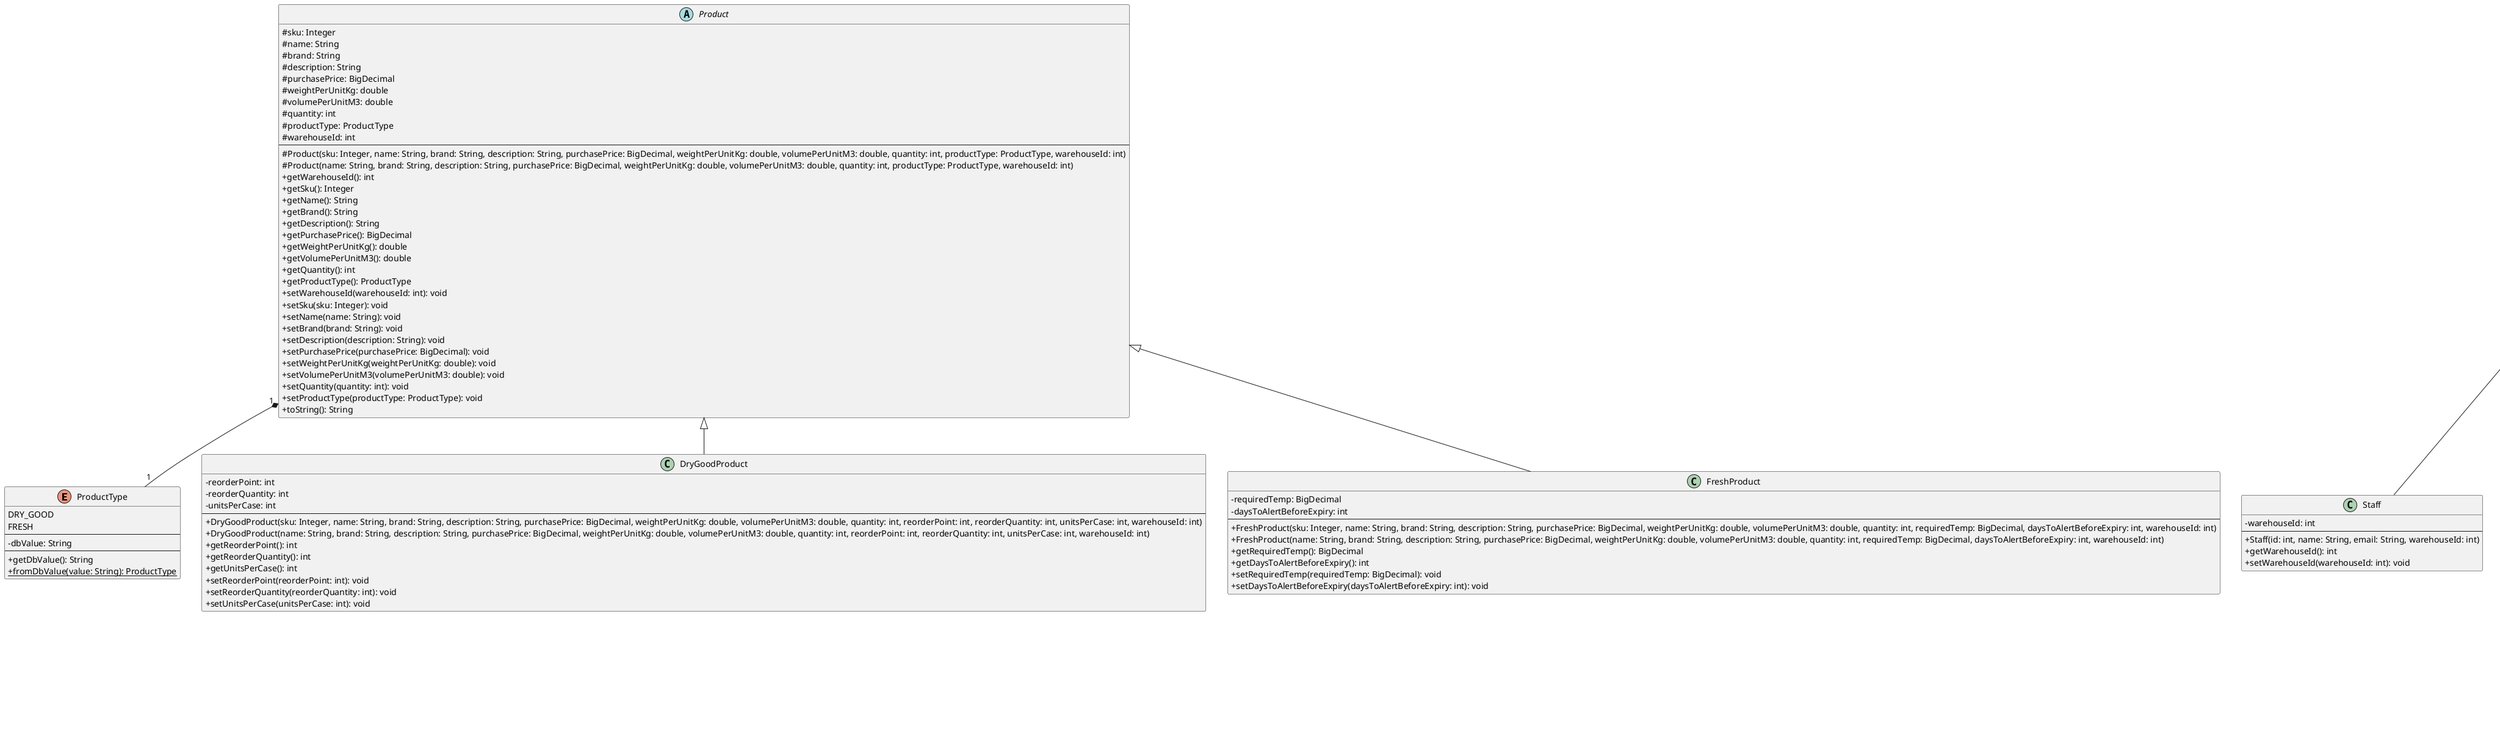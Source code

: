 @startuml
skinParam classAttributeIconSize 0
hide empty members
top to bottom direction
' --- Enums ---
enum ProductType {
    DRY_GOOD
    FRESH
    --
    - dbValue: String
    --
    + getDbValue(): String
    + {static} fromDbValue(value: String): ProductType
}

enum UserType {
    MANAGER
    STAFF
    --
    - dbValue: String
    --
    + getDbValue(): String
    + {static} fromDbValue(value: String): UserType
}

enum TransactionType {
    INBOUND
    OUTBOUND
    --
    - dbValue: String
    --
    + getDbValue(): String
    + {static} fromDbValue(value: String): TransactionType
}

enum ShippingType {
    STANDARD_GROUND
    SEA_FREIGHT
    EXPRESS_AIR
    --
    - dbValue: String
    --
    + getDbValue(): String
    + {static} fromDbValue(value: String): ShippingType
}

enum TransactionStatus {
    COMMITTED
    PENDING
    VOIDED
    --
    - dbValue: String
    --
    + getDbValue(): String
    + {static} fromDbValue(value: String): TransactionStatus
}


' --- Abstract Base Classes ---
abstract class Product {
    # sku: Integer
    # name: String
    # brand: String
    # description: String
    # purchasePrice: BigDecimal
    # weightPerUnitKg: double
    # volumePerUnitM3: double
    # quantity: int
    # productType: ProductType
    # warehouseId: int
    --
    # Product(sku: Integer, name: String, brand: String, description: String, purchasePrice: BigDecimal, weightPerUnitKg: double, volumePerUnitM3: double, quantity: int, productType: ProductType, warehouseId: int)
    # Product(name: String, brand: String, description: String, purchasePrice: BigDecimal, weightPerUnitKg: double, volumePerUnitM3: double, quantity: int, productType: ProductType, warehouseId: int)
    + getWarehouseId(): int
    + getSku(): Integer
    + getName(): String
    + getBrand(): String
    + getDescription(): String
    + getPurchasePrice(): BigDecimal
    + getWeightPerUnitKg(): double
    + getVolumePerUnitM3(): double
    + getQuantity(): int
    + getProductType(): ProductType
    + setWarehouseId(warehouseId: int): void
    + setSku(sku: Integer): void
    + setName(name: String): void
    + setBrand(brand: String): void
    + setDescription(description: String): void
    + setPurchasePrice(purchasePrice: BigDecimal): void
    + setWeightPerUnitKg(weightPerUnitKg: double): void
    + setVolumePerUnitM3(volumePerUnitM3: double): void
    + setQuantity(quantity: int): void
    + setProductType(productType: ProductType): void
    + toString(): String
}

abstract class User {
    # id: int
    # name: String
    # email: String
    # password: String
    --
    + getId(): int
    + setId(id: int): void
    + getName(): String
    + setName(name: String): void
    + getEmail(): String
    + setEmail(email: String): void
    + getPassword(): String
    + setPassword(password: String): void
}

abstract class Transaction {
    # id: int
    # sku: int
    # staffId: int
    # date: Date
    # quantity: int
    # type: TransactionType
    # status: TransactionStatus
    # shippingType: ShippingType
    --
    + getId(): int
    + setId(id: int): void
    + getType(): TransactionType
    + setType(type: TransactionType): void
    + getQuantity(): int
    + setQuantity(quantity: int): void
    + getSku(): int
    + setSku(sku: int): void
    + getStaffId(): int
    + setStaffId(staffId: int): void
    + getDate(): Date
    + setDate(date: Date): void
    + getStatus(): TransactionStatus
    + setStatus(status: TransactionStatus): void
    + getShippingType(): ShippingType
    + setShippingType(shippingType: ShippingType): void
}


' --- Concrete Classes ---
class DryGoodProduct {
    - reorderPoint: int
    - reorderQuantity: int
    - unitsPerCase: int
    --
    + DryGoodProduct(sku: Integer, name: String, brand: String, description: String, purchasePrice: BigDecimal, weightPerUnitKg: double, volumePerUnitM3: double, quantity: int, reorderPoint: int, reorderQuantity: int, unitsPerCase: int, warehouseId: int)
    + DryGoodProduct(name: String, brand: String, description: String, purchasePrice: BigDecimal, weightPerUnitKg: double, volumePerUnitM3: double, quantity: int, reorderPoint: int, reorderQuantity: int, unitsPerCase: int, warehouseId: int)
    + getReorderPoint(): int
    + getReorderQuantity(): int
    + getUnitsPerCase(): int
    + setReorderPoint(reorderPoint: int): void
    + setReorderQuantity(reorderQuantity: int): void
    + setUnitsPerCase(unitsPerCase: int): void
}

class FreshProduct {
    - requiredTemp: BigDecimal
    - daysToAlertBeforeExpiry: int
    --
    + FreshProduct(sku: Integer, name: String, brand: String, description: String, purchasePrice: BigDecimal, weightPerUnitKg: double, volumePerUnitM3: double, quantity: int, requiredTemp: BigDecimal, daysToAlertBeforeExpiry: int, warehouseId: int)
    + FreshProduct(name: String, brand: String, description: String, purchasePrice: BigDecimal, weightPerUnitKg: double, volumePerUnitM3: double, quantity: int, requiredTemp: BigDecimal, daysToAlertBeforeExpiry: int, warehouseId: int)
    + getRequiredTemp(): BigDecimal
    + getDaysToAlertBeforeExpiry(): int
    + setRequiredTemp(requiredTemp: BigDecimal): void
    + setDaysToAlertBeforeExpiry(daysToAlertBeforeExpiry: int): void
}

class Staff {
    - warehouseId: int
    --
    + Staff(id: int, name: String, email: String, warehouseId: int)
    + getWarehouseId(): int
    + setWarehouseId(warehouseId: int): void
}

class Manager {
    + Manager(id: int, name: String, email: String, warehouseId: int)
}

class AuthenticatedUser {
    - userType: UserType
    --
    + AuthenticatedUser(id: int, name: String, userType: UserType)
    + getUserType(): UserType
}

class InboundTransaction {
    + InboundTransaction(id: int, sku: int, staffId: int, quantity: int, date: Date, shippingType: ShippingType, status: TransactionStatus, type: TransactionType)
}

class OutboundTransaction {
    - destinationAddress: String
    --
    + OutboundTransaction(id: int, sku: int, staffId: int, quantity: int, date: Date, shippingType: ShippingType, status: TransactionStatus, destinationAddress: String, type: TransactionType)
    + getDestinationAddress(): String
    + setDestinationAddress(destinationAddress: String): void
}

' --- Relationships ---

' Inheritance
Product <|-- DryGoodProduct
Product <|-- FreshProduct

User <|-- Staff
User <|-- Manager
User <|-- AuthenticatedUser

Transaction <|-- InboundTransaction
Transaction <|-- OutboundTransaction

' Composition / Association with Enums
Product "1" *-- "1" ProductType
Transaction "1" *-- "1" TransactionType
Transaction "1" *-- "1" TransactionStatus
Transaction "1" *-- "1" ShippingType
AuthenticatedUser "1" *-- "1" UserType
@enduml
